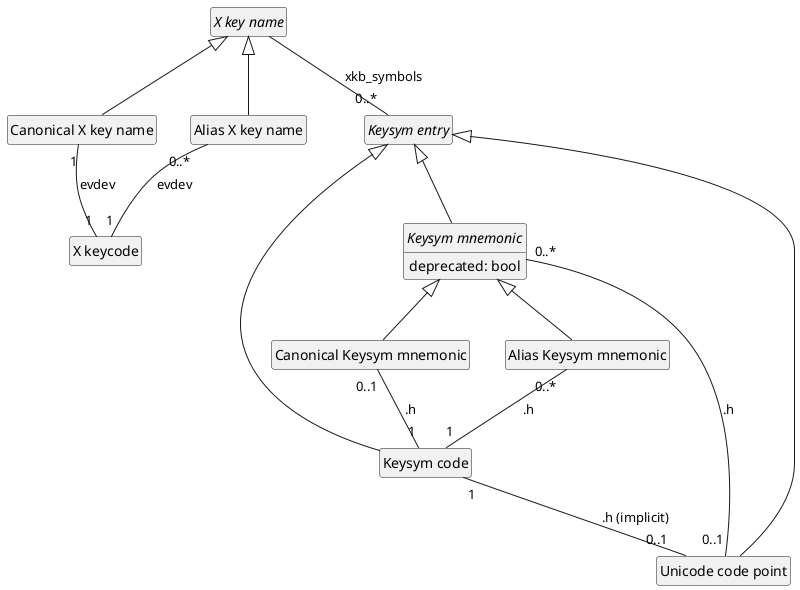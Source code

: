 @startuml
hide empty members
hide circle
abstract class  "X key name"
"X key name" <|-- "Alias X key name"
"X key name" <|-- "Canonical X key name"
"Alias X key name" "0..*" -- "1" "X keycode" : evdev 
"Canonical X key name" "1" -- "1" "X keycode" : evdev 

abstract class "Keysym entry"
"X key name" -- "0..*" "Keysym entry" : xkb_symbols

abstract class "Keysym mnemonic" {
  deprecated: bool
}
"Keysym entry" <|-- "Keysym mnemonic"
"Keysym entry" <|-- "Unicode code point"
"Keysym entry" <|-- "Keysym code"
"Keysym mnemonic" <|-- "Canonical Keysym mnemonic"
"Keysym mnemonic" <|-- "Alias Keysym mnemonic"
"Keysym mnemonic" "0..*" -- "0..1" "Unicode code point" : .h
"Canonical Keysym mnemonic" "0..1" -- "1" "Keysym code" : .h
"Alias Keysym mnemonic" "0..*" -- "1" "Keysym code" : .h
"Keysym code" "1" -- "0..1" "Unicode code point" : .h (implicit)
@enduml